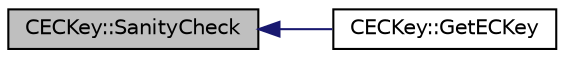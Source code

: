 digraph "CECKey::SanityCheck"
{
  edge [fontname="Helvetica",fontsize="10",labelfontname="Helvetica",labelfontsize="10"];
  node [fontname="Helvetica",fontsize="10",shape=record];
  rankdir="LR";
  Node40 [label="CECKey::SanityCheck",height=0.2,width=0.4,color="black", fillcolor="grey75", style="filled", fontcolor="black"];
  Node40 -> Node41 [dir="back",color="midnightblue",fontsize="10",style="solid",fontname="Helvetica"];
  Node41 [label="CECKey::GetECKey",height=0.2,width=0.4,color="black", fillcolor="white", style="filled",URL="$db/d7f/class_c_e_c_key.html#a1a2e6828d8d29d2919d8377cbb14933a"];
}
